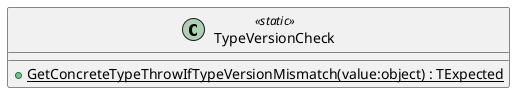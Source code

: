 @startuml
class TypeVersionCheck <<static>> {
    + {static} GetConcreteTypeThrowIfTypeVersionMismatch(value:object) : TExpected
}
@enduml
